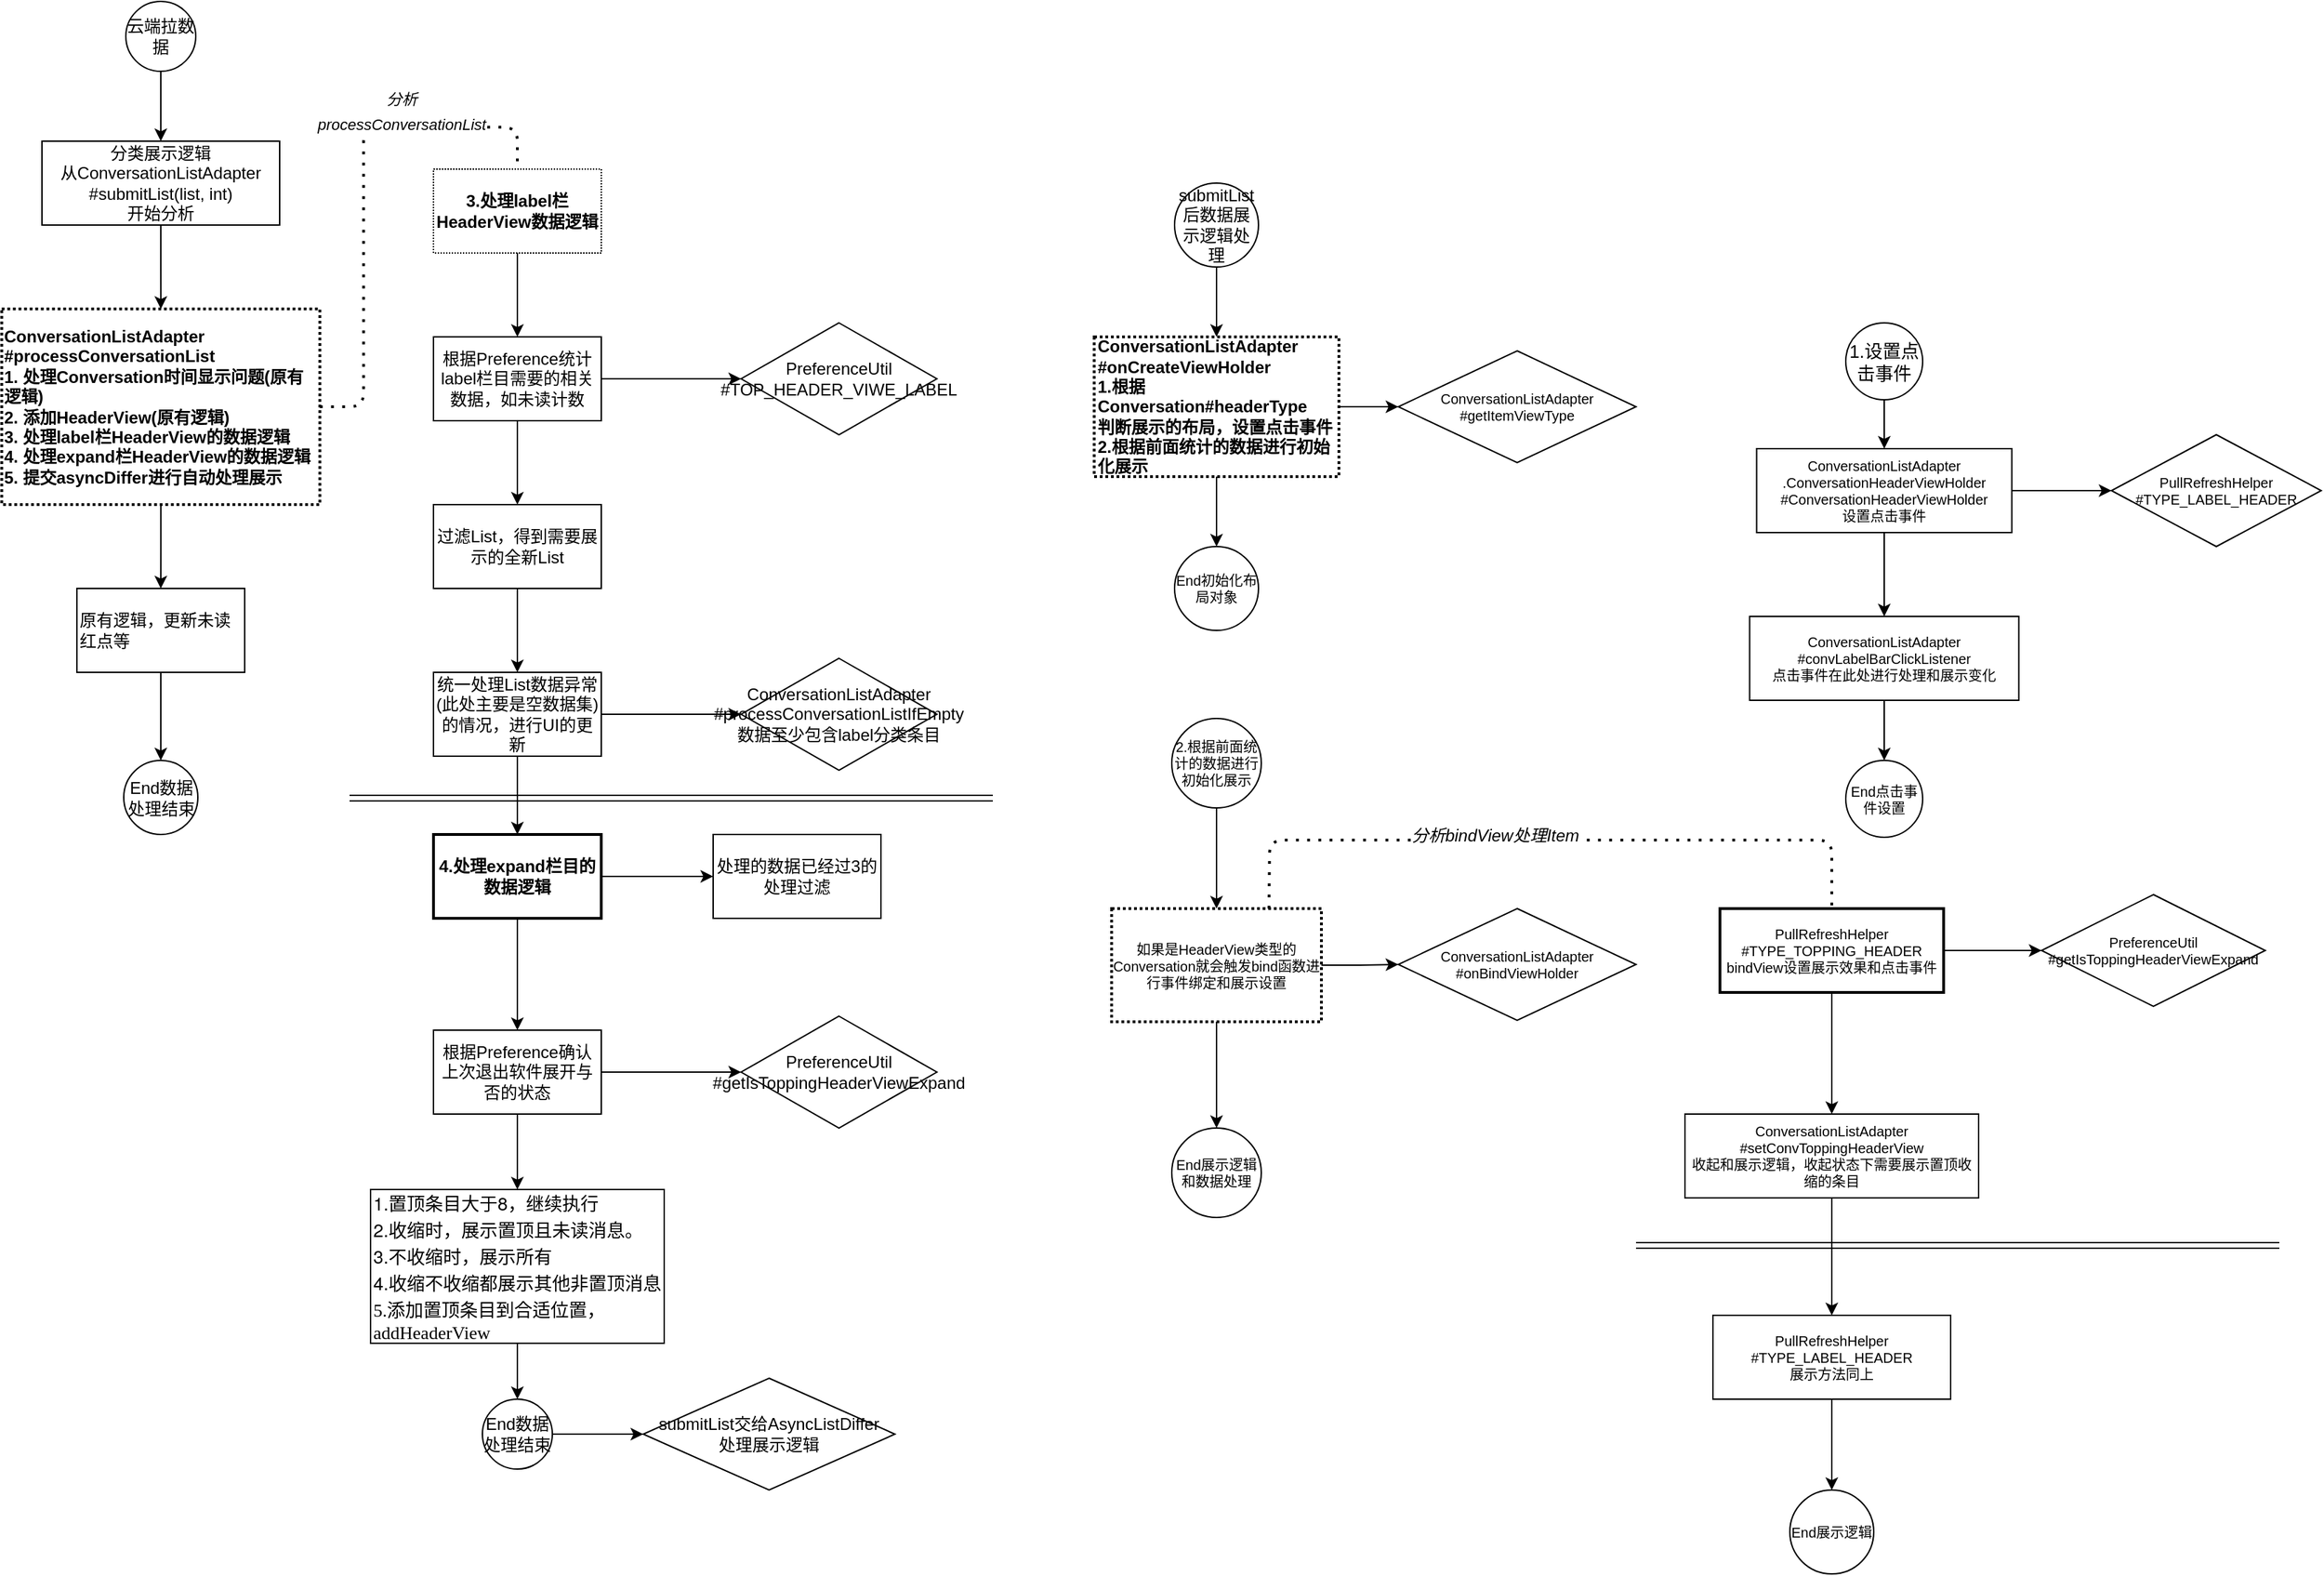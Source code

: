 <mxfile version="15.2.7" type="github">
  <diagram id="IGBvNR7luoZwhaY0mTcs" name="Page-1">
    <mxGraphModel dx="788" dy="512" grid="1" gridSize="10" guides="1" tooltips="1" connect="1" arrows="1" fold="1" page="1" pageScale="1" pageWidth="827" pageHeight="1169" math="0" shadow="0">
      <root>
        <mxCell id="0" />
        <mxCell id="1" parent="0" />
        <mxCell id="b08lvIi8KX81niR8Pxyj-5" value="" style="edgeStyle=orthogonalEdgeStyle;rounded=0;orthogonalLoop=1;jettySize=auto;html=1;" edge="1" parent="1" source="b08lvIi8KX81niR8Pxyj-1" target="b08lvIi8KX81niR8Pxyj-4">
          <mxGeometry relative="1" as="geometry" />
        </mxCell>
        <mxCell id="b08lvIi8KX81niR8Pxyj-1" value="分类展示逻辑&lt;br&gt;从ConversationListAdapter&lt;br&gt;#submitList(list, int)&lt;br&gt;开始分析" style="rounded=0;whiteSpace=wrap;html=1;" vertex="1" parent="1">
          <mxGeometry x="120" y="140" width="170" height="60" as="geometry" />
        </mxCell>
        <mxCell id="b08lvIi8KX81niR8Pxyj-3" style="edgeStyle=orthogonalEdgeStyle;rounded=0;orthogonalLoop=1;jettySize=auto;html=1;exitX=0.5;exitY=1;exitDx=0;exitDy=0;entryX=0.5;entryY=0;entryDx=0;entryDy=0;" edge="1" parent="1" source="b08lvIi8KX81niR8Pxyj-2" target="b08lvIi8KX81niR8Pxyj-1">
          <mxGeometry relative="1" as="geometry" />
        </mxCell>
        <mxCell id="b08lvIi8KX81niR8Pxyj-2" value="云端拉数据" style="ellipse;whiteSpace=wrap;html=1;aspect=fixed;" vertex="1" parent="1">
          <mxGeometry x="180" y="40" width="50" height="50" as="geometry" />
        </mxCell>
        <mxCell id="b08lvIi8KX81niR8Pxyj-7" value="" style="edgeStyle=orthogonalEdgeStyle;rounded=0;orthogonalLoop=1;jettySize=auto;html=1;" edge="1" parent="1" source="b08lvIi8KX81niR8Pxyj-4" target="b08lvIi8KX81niR8Pxyj-6">
          <mxGeometry relative="1" as="geometry" />
        </mxCell>
        <mxCell id="b08lvIi8KX81niR8Pxyj-4" value="&lt;div&gt;ConversationListAdapter&lt;/div&gt;&lt;div&gt;#processConversationList&lt;br&gt;&lt;/div&gt;&lt;div&gt;1. 处理Conversation时间显示问题(原有逻辑)&lt;/div&gt;&lt;div&gt;2. 添加HeaderView(原有逻辑)&lt;/div&gt;&lt;div&gt;3. 处理label栏HeaderView的数据逻辑&lt;/div&gt;&lt;div&gt;4. 处理expand栏HeaderView的数据逻辑&lt;/div&gt;&lt;div&gt;5. 提交asyncDiffer进行自动处理展示&lt;/div&gt;" style="whiteSpace=wrap;html=1;rounded=0;align=left;strokeWidth=2;dashed=1;dashPattern=1 1;fontStyle=1" vertex="1" parent="1">
          <mxGeometry x="91.25" y="260" width="227.5" height="140" as="geometry" />
        </mxCell>
        <mxCell id="b08lvIi8KX81niR8Pxyj-9" style="edgeStyle=orthogonalEdgeStyle;rounded=0;orthogonalLoop=1;jettySize=auto;html=1;exitX=0.5;exitY=1;exitDx=0;exitDy=0;entryX=0.5;entryY=0;entryDx=0;entryDy=0;" edge="1" parent="1" source="b08lvIi8KX81niR8Pxyj-6" target="b08lvIi8KX81niR8Pxyj-8">
          <mxGeometry relative="1" as="geometry" />
        </mxCell>
        <mxCell id="b08lvIi8KX81niR8Pxyj-6" value="原有逻辑，更新未读红点等" style="whiteSpace=wrap;html=1;rounded=0;align=left;" vertex="1" parent="1">
          <mxGeometry x="145" y="460" width="120" height="60" as="geometry" />
        </mxCell>
        <mxCell id="b08lvIi8KX81niR8Pxyj-8" value="End数据处理结束" style="ellipse;whiteSpace=wrap;html=1;aspect=fixed;align=center;" vertex="1" parent="1">
          <mxGeometry x="178.5" y="583" width="53" height="53" as="geometry" />
        </mxCell>
        <mxCell id="b08lvIi8KX81niR8Pxyj-12" value="" style="edgeStyle=orthogonalEdgeStyle;rounded=0;orthogonalLoop=1;jettySize=auto;html=1;" edge="1" parent="1" source="b08lvIi8KX81niR8Pxyj-10" target="b08lvIi8KX81niR8Pxyj-11">
          <mxGeometry relative="1" as="geometry" />
        </mxCell>
        <mxCell id="b08lvIi8KX81niR8Pxyj-10" value="3.处理label栏HeaderView数据逻辑" style="whiteSpace=wrap;html=1;align=center;dashed=1;dashPattern=1 1;fontStyle=1" vertex="1" parent="1">
          <mxGeometry x="400" y="160" width="120" height="60" as="geometry" />
        </mxCell>
        <mxCell id="b08lvIi8KX81niR8Pxyj-14" value="" style="edgeStyle=orthogonalEdgeStyle;rounded=0;orthogonalLoop=1;jettySize=auto;html=1;" edge="1" parent="1" source="b08lvIi8KX81niR8Pxyj-11" target="b08lvIi8KX81niR8Pxyj-13">
          <mxGeometry relative="1" as="geometry" />
        </mxCell>
        <mxCell id="b08lvIi8KX81niR8Pxyj-16" value="" style="edgeStyle=orthogonalEdgeStyle;rounded=0;orthogonalLoop=1;jettySize=auto;html=1;" edge="1" parent="1" source="b08lvIi8KX81niR8Pxyj-11" target="b08lvIi8KX81niR8Pxyj-15">
          <mxGeometry relative="1" as="geometry" />
        </mxCell>
        <mxCell id="b08lvIi8KX81niR8Pxyj-11" value="根据Preference统计label栏目需要的相关数据，如未读计数" style="whiteSpace=wrap;html=1;" vertex="1" parent="1">
          <mxGeometry x="400" y="280" width="120" height="60" as="geometry" />
        </mxCell>
        <mxCell id="b08lvIi8KX81niR8Pxyj-13" value="PreferenceUtil&lt;br&gt;#TOP_HEADER_VIWE_LABEL" style="rhombus;whiteSpace=wrap;html=1;" vertex="1" parent="1">
          <mxGeometry x="620" y="270" width="140" height="80" as="geometry" />
        </mxCell>
        <mxCell id="b08lvIi8KX81niR8Pxyj-18" value="" style="edgeStyle=orthogonalEdgeStyle;rounded=0;orthogonalLoop=1;jettySize=auto;html=1;" edge="1" parent="1" source="b08lvIi8KX81niR8Pxyj-15" target="b08lvIi8KX81niR8Pxyj-17">
          <mxGeometry relative="1" as="geometry" />
        </mxCell>
        <mxCell id="b08lvIi8KX81niR8Pxyj-15" value="过滤List，得到需要展示的全新List" style="whiteSpace=wrap;html=1;" vertex="1" parent="1">
          <mxGeometry x="400" y="400" width="120" height="60" as="geometry" />
        </mxCell>
        <mxCell id="b08lvIi8KX81niR8Pxyj-20" value="" style="edgeStyle=orthogonalEdgeStyle;rounded=0;orthogonalLoop=1;jettySize=auto;html=1;" edge="1" parent="1" source="b08lvIi8KX81niR8Pxyj-17" target="b08lvIi8KX81niR8Pxyj-19">
          <mxGeometry relative="1" as="geometry" />
        </mxCell>
        <mxCell id="b08lvIi8KX81niR8Pxyj-36" style="edgeStyle=orthogonalEdgeStyle;rounded=0;orthogonalLoop=1;jettySize=auto;html=1;exitX=0.5;exitY=1;exitDx=0;exitDy=0;entryX=0.5;entryY=0;entryDx=0;entryDy=0;labelBackgroundColor=#000000;strokeWidth=1;" edge="1" parent="1" source="b08lvIi8KX81niR8Pxyj-17" target="b08lvIi8KX81niR8Pxyj-21">
          <mxGeometry relative="1" as="geometry" />
        </mxCell>
        <mxCell id="b08lvIi8KX81niR8Pxyj-17" value="统一处理List数据异常(此处主要是空数据集)的情况，进行UI的更新" style="whiteSpace=wrap;html=1;" vertex="1" parent="1">
          <mxGeometry x="400" y="520" width="120" height="60" as="geometry" />
        </mxCell>
        <mxCell id="b08lvIi8KX81niR8Pxyj-19" value="ConversationListAdapter&lt;br&gt;#processConversationListIfEmpty&lt;br&gt;数据至少包含label分类条目" style="rhombus;whiteSpace=wrap;html=1;" vertex="1" parent="1">
          <mxGeometry x="620" y="510" width="140" height="80" as="geometry" />
        </mxCell>
        <mxCell id="b08lvIi8KX81niR8Pxyj-23" value="" style="edgeStyle=orthogonalEdgeStyle;rounded=0;orthogonalLoop=1;jettySize=auto;html=1;" edge="1" parent="1" source="b08lvIi8KX81niR8Pxyj-21" target="b08lvIi8KX81niR8Pxyj-22">
          <mxGeometry relative="1" as="geometry" />
        </mxCell>
        <mxCell id="b08lvIi8KX81niR8Pxyj-25" value="" style="edgeStyle=orthogonalEdgeStyle;rounded=0;orthogonalLoop=1;jettySize=auto;html=1;" edge="1" parent="1" source="b08lvIi8KX81niR8Pxyj-21" target="b08lvIi8KX81niR8Pxyj-24">
          <mxGeometry relative="1" as="geometry" />
        </mxCell>
        <mxCell id="b08lvIi8KX81niR8Pxyj-21" value="4.处理expand栏目的数据逻辑" style="whiteSpace=wrap;html=1;strokeWidth=2;align=center;fontStyle=1" vertex="1" parent="1">
          <mxGeometry x="400" y="636" width="120" height="60" as="geometry" />
        </mxCell>
        <mxCell id="b08lvIi8KX81niR8Pxyj-27" value="" style="edgeStyle=orthogonalEdgeStyle;rounded=0;orthogonalLoop=1;jettySize=auto;html=1;" edge="1" parent="1" source="b08lvIi8KX81niR8Pxyj-22" target="b08lvIi8KX81niR8Pxyj-26">
          <mxGeometry relative="1" as="geometry" />
        </mxCell>
        <mxCell id="b08lvIi8KX81niR8Pxyj-29" value="" style="edgeStyle=orthogonalEdgeStyle;rounded=0;orthogonalLoop=1;jettySize=auto;html=1;" edge="1" parent="1" source="b08lvIi8KX81niR8Pxyj-22" target="b08lvIi8KX81niR8Pxyj-28">
          <mxGeometry relative="1" as="geometry" />
        </mxCell>
        <mxCell id="b08lvIi8KX81niR8Pxyj-22" value="&lt;span&gt;根据Preference确认上次退出软件展开与否的状态&lt;/span&gt;" style="whiteSpace=wrap;html=1;fontStyle=0;strokeWidth=1;" vertex="1" parent="1">
          <mxGeometry x="400" y="776" width="120" height="60" as="geometry" />
        </mxCell>
        <mxCell id="b08lvIi8KX81niR8Pxyj-24" value="处理的数据已经过3的处理过滤" style="whiteSpace=wrap;html=1;fontStyle=0;strokeWidth=1;" vertex="1" parent="1">
          <mxGeometry x="600" y="636" width="120" height="60" as="geometry" />
        </mxCell>
        <mxCell id="b08lvIi8KX81niR8Pxyj-26" value="PreferenceUtil&lt;br&gt;#getIsToppingHeaderViewExpand" style="rhombus;whiteSpace=wrap;html=1;fontStyle=0;strokeWidth=1;" vertex="1" parent="1">
          <mxGeometry x="620" y="766" width="140" height="80" as="geometry" />
        </mxCell>
        <mxCell id="b08lvIi8KX81niR8Pxyj-32" style="edgeStyle=orthogonalEdgeStyle;rounded=0;orthogonalLoop=1;jettySize=auto;html=1;exitX=0.5;exitY=1;exitDx=0;exitDy=0;entryX=0.5;entryY=0;entryDx=0;entryDy=0;labelBackgroundColor=#000000;strokeWidth=1;" edge="1" parent="1" source="b08lvIi8KX81niR8Pxyj-28" target="b08lvIi8KX81niR8Pxyj-31">
          <mxGeometry relative="1" as="geometry" />
        </mxCell>
        <mxCell id="b08lvIi8KX81niR8Pxyj-28" value="&lt;p class=&quot;p1&quot; style=&quot;margin: 0px ; font-stretch: normal ; font-size: 13px ; line-height: normal ; font-family: &amp;#34;helvetica neue&amp;#34;&quot;&gt;1.置顶条目大于8，继续执行&lt;/p&gt;&lt;p class=&quot;p1&quot; style=&quot;margin: 0px ; font-stretch: normal ; font-size: 13px ; line-height: normal ; font-family: &amp;#34;helvetica neue&amp;#34;&quot;&gt;2.收缩时，展示置顶且未读消息。&lt;/p&gt;&lt;p class=&quot;p1&quot; style=&quot;margin: 0px ; font-stretch: normal ; font-size: 13px ; line-height: normal ; font-family: &amp;#34;helvetica neue&amp;#34;&quot;&gt;3.不收缩时，展示所有&lt;/p&gt;&lt;p class=&quot;p2&quot; style=&quot;margin: 0px ; font-stretch: normal ; font-size: 13px ; line-height: normal ; font-family: &amp;#34;pingfang sc&amp;#34;&quot;&gt;&lt;span class=&quot;s1&quot; style=&quot;font-stretch: normal ; line-height: normal ; font-family: &amp;#34;helvetica neue&amp;#34;&quot;&gt;4.&lt;/span&gt;收缩不收缩都展示其他非置顶消息&lt;/p&gt;&lt;p class=&quot;p2&quot; style=&quot;margin: 0px ; font-stretch: normal ; font-size: 13px ; line-height: normal ; font-family: &amp;#34;pingfang sc&amp;#34;&quot;&gt;5.添加置顶条目到合适位置，addHeaderView&lt;/p&gt;" style="whiteSpace=wrap;html=1;fontStyle=0;strokeWidth=1;align=left;" vertex="1" parent="1">
          <mxGeometry x="355" y="890" width="210" height="110" as="geometry" />
        </mxCell>
        <mxCell id="b08lvIi8KX81niR8Pxyj-30" value="" style="shape=link;html=1;labelBackgroundColor=#000000;strokeWidth=1;" edge="1" parent="1">
          <mxGeometry width="100" relative="1" as="geometry">
            <mxPoint x="340" y="610" as="sourcePoint" />
            <mxPoint x="800" y="610" as="targetPoint" />
          </mxGeometry>
        </mxCell>
        <mxCell id="b08lvIi8KX81niR8Pxyj-35" value="" style="edgeStyle=orthogonalEdgeStyle;rounded=0;orthogonalLoop=1;jettySize=auto;html=1;labelBackgroundColor=#000000;strokeWidth=1;" edge="1" parent="1" source="b08lvIi8KX81niR8Pxyj-31" target="b08lvIi8KX81niR8Pxyj-34">
          <mxGeometry relative="1" as="geometry" />
        </mxCell>
        <mxCell id="b08lvIi8KX81niR8Pxyj-31" value="End数据处理结束" style="ellipse;whiteSpace=wrap;html=1;aspect=fixed;strokeWidth=1;align=center;" vertex="1" parent="1">
          <mxGeometry x="435" y="1040" width="50" height="50" as="geometry" />
        </mxCell>
        <mxCell id="b08lvIi8KX81niR8Pxyj-46" value="" style="edgeStyle=orthogonalEdgeStyle;rounded=0;orthogonalLoop=1;jettySize=auto;html=1;labelBackgroundColor=#000000;fontSize=12;strokeWidth=1;" edge="1" parent="1" source="b08lvIi8KX81niR8Pxyj-33" target="b08lvIi8KX81niR8Pxyj-45">
          <mxGeometry relative="1" as="geometry" />
        </mxCell>
        <mxCell id="b08lvIi8KX81niR8Pxyj-48" style="edgeStyle=orthogonalEdgeStyle;rounded=0;orthogonalLoop=1;jettySize=auto;html=1;exitX=0.5;exitY=1;exitDx=0;exitDy=0;entryX=0.5;entryY=0;entryDx=0;entryDy=0;labelBackgroundColor=#000000;fontSize=12;strokeWidth=1;" edge="1" parent="1" source="b08lvIi8KX81niR8Pxyj-33" target="b08lvIi8KX81niR8Pxyj-47">
          <mxGeometry relative="1" as="geometry" />
        </mxCell>
        <mxCell id="b08lvIi8KX81niR8Pxyj-33" value="&lt;span style=&quot;text-align: center&quot;&gt;ConversationListAdapter&lt;/span&gt;&lt;br style=&quot;text-align: center&quot;&gt;&lt;span style=&quot;text-align: center&quot;&gt;#onCreateViewHolder&lt;/span&gt;&lt;br&gt;1.根据Conversation#headerType&lt;br&gt;判断展示的布局，设置点击事件&lt;br&gt;2.根据前面统计的数据进行初始化展示" style="rounded=0;whiteSpace=wrap;html=1;strokeWidth=2;align=left;dashed=1;dashPattern=1 1;fontStyle=1" vertex="1" parent="1">
          <mxGeometry x="872.5" y="280" width="175" height="100" as="geometry" />
        </mxCell>
        <mxCell id="b08lvIi8KX81niR8Pxyj-34" value="submitList交给AsyncListDiffer&lt;br&gt;处理展示逻辑" style="rhombus;whiteSpace=wrap;html=1;strokeWidth=1;" vertex="1" parent="1">
          <mxGeometry x="550" y="1025" width="180" height="80" as="geometry" />
        </mxCell>
        <mxCell id="b08lvIi8KX81niR8Pxyj-39" value="" style="endArrow=none;dashed=1;html=1;dashPattern=1 3;strokeWidth=2;labelBackgroundColor=#000000;exitX=1;exitY=0.5;exitDx=0;exitDy=0;entryX=0.5;entryY=0;entryDx=0;entryDy=0;" edge="1" parent="1" source="b08lvIi8KX81niR8Pxyj-4" target="b08lvIi8KX81niR8Pxyj-10">
          <mxGeometry width="50" height="50" relative="1" as="geometry">
            <mxPoint x="330" y="220" as="sourcePoint" />
            <mxPoint x="380" y="170" as="targetPoint" />
            <Array as="points">
              <mxPoint x="350" y="330" />
              <mxPoint x="350" y="130" />
              <mxPoint x="460" y="130" />
            </Array>
          </mxGeometry>
        </mxCell>
        <mxCell id="b08lvIi8KX81niR8Pxyj-40" value="&lt;font style=&quot;font-size: 11px&quot;&gt;分析&lt;br style=&quot;font-size: 11px&quot;&gt;processConversationList&lt;/font&gt;" style="edgeLabel;html=1;align=center;verticalAlign=bottom;resizable=0;points=[];fontSize=15;fontStyle=2;horizontal=1;" vertex="1" connectable="0" parent="b08lvIi8KX81niR8Pxyj-39">
          <mxGeometry x="0.265" y="3" relative="1" as="geometry">
            <mxPoint x="23" y="10" as="offset" />
          </mxGeometry>
        </mxCell>
        <mxCell id="b08lvIi8KX81niR8Pxyj-44" style="edgeStyle=orthogonalEdgeStyle;rounded=0;orthogonalLoop=1;jettySize=auto;html=1;exitX=0.5;exitY=1;exitDx=0;exitDy=0;entryX=0.5;entryY=0;entryDx=0;entryDy=0;labelBackgroundColor=#000000;fontSize=12;strokeWidth=1;" edge="1" parent="1" source="b08lvIi8KX81niR8Pxyj-43" target="b08lvIi8KX81niR8Pxyj-33">
          <mxGeometry relative="1" as="geometry" />
        </mxCell>
        <mxCell id="b08lvIi8KX81niR8Pxyj-43" value="submitList后数据展示逻辑处理" style="ellipse;whiteSpace=wrap;html=1;aspect=fixed;fontSize=12;strokeWidth=1;align=center;verticalAlign=middle;" vertex="1" parent="1">
          <mxGeometry x="930" y="170" width="60" height="60" as="geometry" />
        </mxCell>
        <mxCell id="b08lvIi8KX81niR8Pxyj-45" value="ConversationListAdapter&lt;br style=&quot;font-size: 10px;&quot;&gt;#getItemViewType" style="rhombus;whiteSpace=wrap;html=1;rounded=0;strokeWidth=1;fontSize=10;" vertex="1" parent="1">
          <mxGeometry x="1090" y="290" width="170" height="80" as="geometry" />
        </mxCell>
        <mxCell id="b08lvIi8KX81niR8Pxyj-47" value="End初始化布局对象" style="ellipse;whiteSpace=wrap;html=1;aspect=fixed;fontSize=10;strokeWidth=1;align=center;verticalAlign=middle;" vertex="1" parent="1">
          <mxGeometry x="930" y="430" width="60" height="60" as="geometry" />
        </mxCell>
        <mxCell id="b08lvIi8KX81niR8Pxyj-54" value="" style="edgeStyle=orthogonalEdgeStyle;rounded=0;orthogonalLoop=1;jettySize=auto;html=1;labelBackgroundColor=#000000;fontSize=10;strokeWidth=1;" edge="1" parent="1" source="b08lvIi8KX81niR8Pxyj-52" target="b08lvIi8KX81niR8Pxyj-53">
          <mxGeometry relative="1" as="geometry" />
        </mxCell>
        <mxCell id="b08lvIi8KX81niR8Pxyj-52" value="2.根据前面统计的数据进行初始化展示" style="ellipse;whiteSpace=wrap;html=1;aspect=fixed;fontSize=10;strokeWidth=1;align=center;verticalAlign=middle;" vertex="1" parent="1">
          <mxGeometry x="928" y="553" width="64" height="64" as="geometry" />
        </mxCell>
        <mxCell id="b08lvIi8KX81niR8Pxyj-56" value="" style="edgeStyle=orthogonalEdgeStyle;rounded=0;orthogonalLoop=1;jettySize=auto;html=1;labelBackgroundColor=#000000;fontSize=10;strokeWidth=1;" edge="1" parent="1" source="b08lvIi8KX81niR8Pxyj-53" target="b08lvIi8KX81niR8Pxyj-55">
          <mxGeometry relative="1" as="geometry" />
        </mxCell>
        <mxCell id="b08lvIi8KX81niR8Pxyj-58" style="edgeStyle=orthogonalEdgeStyle;rounded=0;orthogonalLoop=1;jettySize=auto;html=1;exitX=0.5;exitY=1;exitDx=0;exitDy=0;entryX=0.5;entryY=0;entryDx=0;entryDy=0;labelBackgroundColor=#000000;fontSize=10;strokeWidth=1;" edge="1" parent="1" source="b08lvIi8KX81niR8Pxyj-53" target="b08lvIi8KX81niR8Pxyj-57">
          <mxGeometry relative="1" as="geometry" />
        </mxCell>
        <mxCell id="b08lvIi8KX81niR8Pxyj-53" value="如果是HeaderView类型的Conversation就会触发bind函数进行事件绑定和展示设置" style="whiteSpace=wrap;html=1;strokeWidth=2;dashed=1;dashPattern=1 1;fontSize=10;" vertex="1" parent="1">
          <mxGeometry x="885" y="689" width="150" height="81" as="geometry" />
        </mxCell>
        <mxCell id="b08lvIi8KX81niR8Pxyj-55" value="ConversationListAdapter&lt;br style=&quot;font-size: 10px;&quot;&gt;#onBindViewHolder" style="rhombus;whiteSpace=wrap;html=1;strokeWidth=1;fontSize=10;" vertex="1" parent="1">
          <mxGeometry x="1090" y="689" width="170" height="80" as="geometry" />
        </mxCell>
        <mxCell id="b08lvIi8KX81niR8Pxyj-57" value="End展示逻辑和数据处理" style="ellipse;whiteSpace=wrap;html=1;aspect=fixed;fontSize=10;strokeWidth=1;align=center;verticalAlign=middle;" vertex="1" parent="1">
          <mxGeometry x="928" y="846" width="64" height="64" as="geometry" />
        </mxCell>
        <mxCell id="b08lvIi8KX81niR8Pxyj-61" value="" style="edgeStyle=orthogonalEdgeStyle;rounded=0;orthogonalLoop=1;jettySize=auto;html=1;labelBackgroundColor=#000000;fontSize=10;strokeWidth=1;" edge="1" parent="1" source="b08lvIi8KX81niR8Pxyj-59" target="b08lvIi8KX81niR8Pxyj-60">
          <mxGeometry relative="1" as="geometry" />
        </mxCell>
        <mxCell id="b08lvIi8KX81niR8Pxyj-63" value="" style="edgeStyle=orthogonalEdgeStyle;rounded=0;orthogonalLoop=1;jettySize=auto;html=1;labelBackgroundColor=#000000;fontSize=10;strokeWidth=1;" edge="1" parent="1" source="b08lvIi8KX81niR8Pxyj-59" target="b08lvIi8KX81niR8Pxyj-62">
          <mxGeometry relative="1" as="geometry" />
        </mxCell>
        <mxCell id="b08lvIi8KX81niR8Pxyj-59" value="&lt;font style=&quot;font-size: 10px&quot;&gt;PullRefreshHelper&lt;br style=&quot;font-size: 10px&quot;&gt;#TYPE_TOPPING_HEADER&lt;br style=&quot;font-size: 10px&quot;&gt;bindView设置展示效果和点击事件&lt;/font&gt;" style="whiteSpace=wrap;html=1;fontSize=10;strokeWidth=2;align=center;verticalAlign=middle;" vertex="1" parent="1">
          <mxGeometry x="1320" y="689" width="160" height="60" as="geometry" />
        </mxCell>
        <mxCell id="b08lvIi8KX81niR8Pxyj-60" value="PreferenceUtil&lt;br style=&quot;font-size: 10px;&quot;&gt;#getIsToppingHeaderViewExpand" style="rhombus;whiteSpace=wrap;html=1;strokeWidth=1;fontSize=10;" vertex="1" parent="1">
          <mxGeometry x="1550" y="679" width="160" height="80" as="geometry" />
        </mxCell>
        <mxCell id="b08lvIi8KX81niR8Pxyj-67" value="" style="edgeStyle=orthogonalEdgeStyle;rounded=0;orthogonalLoop=1;jettySize=auto;html=1;labelBackgroundColor=#000000;fontSize=10;strokeWidth=1;" edge="1" parent="1" source="b08lvIi8KX81niR8Pxyj-62" target="b08lvIi8KX81niR8Pxyj-66">
          <mxGeometry relative="1" as="geometry" />
        </mxCell>
        <mxCell id="b08lvIi8KX81niR8Pxyj-62" value="ConversationListAdapter&lt;br style=&quot;font-size: 10px;&quot;&gt;#setConvToppingHeaderView&lt;br style=&quot;font-size: 10px;&quot;&gt;收起和展示逻辑，收起状态下需要展示置顶收缩的条目" style="whiteSpace=wrap;html=1;strokeWidth=1;fontSize=10;" vertex="1" parent="1">
          <mxGeometry x="1295" y="836" width="210" height="60" as="geometry" />
        </mxCell>
        <mxCell id="b08lvIi8KX81niR8Pxyj-64" value="" style="shape=link;html=1;labelBackgroundColor=#000000;strokeWidth=1;" edge="1" parent="1">
          <mxGeometry width="100" relative="1" as="geometry">
            <mxPoint x="1260" y="930" as="sourcePoint" />
            <mxPoint x="1720" y="930" as="targetPoint" />
          </mxGeometry>
        </mxCell>
        <mxCell id="b08lvIi8KX81niR8Pxyj-69" style="edgeStyle=orthogonalEdgeStyle;rounded=0;orthogonalLoop=1;jettySize=auto;html=1;exitX=0.5;exitY=1;exitDx=0;exitDy=0;entryX=0.5;entryY=0;entryDx=0;entryDy=0;labelBackgroundColor=#000000;fontSize=10;strokeWidth=1;" edge="1" parent="1" source="b08lvIi8KX81niR8Pxyj-66" target="b08lvIi8KX81niR8Pxyj-68">
          <mxGeometry relative="1" as="geometry" />
        </mxCell>
        <mxCell id="b08lvIi8KX81niR8Pxyj-66" value="PullRefreshHelper&lt;br style=&quot;font-size: 10px;&quot;&gt;#TYPE_LABEL_HEADER&lt;br style=&quot;font-size: 10px;&quot;&gt;展示方法同上" style="whiteSpace=wrap;html=1;strokeWidth=1;fontSize=10;" vertex="1" parent="1">
          <mxGeometry x="1315" y="980" width="170" height="60" as="geometry" />
        </mxCell>
        <mxCell id="b08lvIi8KX81niR8Pxyj-68" value="End展示逻辑" style="ellipse;whiteSpace=wrap;html=1;aspect=fixed;fontSize=10;strokeWidth=1;align=center;verticalAlign=middle;" vertex="1" parent="1">
          <mxGeometry x="1370" y="1105" width="60" height="60" as="geometry" />
        </mxCell>
        <mxCell id="b08lvIi8KX81niR8Pxyj-70" value="" style="endArrow=none;dashed=1;html=1;dashPattern=1 3;strokeWidth=2;labelBackgroundColor=#000000;fontSize=10;exitX=0.75;exitY=0;exitDx=0;exitDy=0;entryX=0.5;entryY=0;entryDx=0;entryDy=0;" edge="1" parent="1" source="b08lvIi8KX81niR8Pxyj-53" target="b08lvIi8KX81niR8Pxyj-59">
          <mxGeometry width="50" height="50" relative="1" as="geometry">
            <mxPoint x="1190" y="660" as="sourcePoint" />
            <mxPoint x="1240" y="610" as="targetPoint" />
            <Array as="points">
              <mxPoint x="998" y="640" />
              <mxPoint x="1400" y="640" />
            </Array>
          </mxGeometry>
        </mxCell>
        <mxCell id="b08lvIi8KX81niR8Pxyj-71" value="分析bindView处理Item" style="edgeLabel;html=1;align=center;verticalAlign=middle;resizable=0;points=[];fontSize=12;fontStyle=2" vertex="1" connectable="0" parent="b08lvIi8KX81niR8Pxyj-70">
          <mxGeometry x="-0.16" y="3" relative="1" as="geometry">
            <mxPoint as="offset" />
          </mxGeometry>
        </mxCell>
        <mxCell id="b08lvIi8KX81niR8Pxyj-74" value="" style="edgeStyle=orthogonalEdgeStyle;rounded=0;orthogonalLoop=1;jettySize=auto;html=1;labelBackgroundColor=#000000;fontSize=13;strokeWidth=1;" edge="1" parent="1" source="b08lvIi8KX81niR8Pxyj-72" target="b08lvIi8KX81niR8Pxyj-73">
          <mxGeometry relative="1" as="geometry" />
        </mxCell>
        <mxCell id="b08lvIi8KX81niR8Pxyj-72" value="1.设置点击事件" style="ellipse;whiteSpace=wrap;html=1;aspect=fixed;fontSize=13;strokeWidth=1;align=center;verticalAlign=middle;" vertex="1" parent="1">
          <mxGeometry x="1410" y="270" width="55" height="55" as="geometry" />
        </mxCell>
        <mxCell id="b08lvIi8KX81niR8Pxyj-76" value="" style="edgeStyle=orthogonalEdgeStyle;rounded=0;orthogonalLoop=1;jettySize=auto;html=1;labelBackgroundColor=#000000;fontSize=10;strokeWidth=1;" edge="1" parent="1" source="b08lvIi8KX81niR8Pxyj-73" target="b08lvIi8KX81niR8Pxyj-75">
          <mxGeometry relative="1" as="geometry" />
        </mxCell>
        <mxCell id="b08lvIi8KX81niR8Pxyj-78" value="" style="edgeStyle=orthogonalEdgeStyle;rounded=0;orthogonalLoop=1;jettySize=auto;html=1;labelBackgroundColor=#000000;fontSize=10;strokeWidth=1;" edge="1" parent="1" source="b08lvIi8KX81niR8Pxyj-73" target="b08lvIi8KX81niR8Pxyj-77">
          <mxGeometry relative="1" as="geometry" />
        </mxCell>
        <mxCell id="b08lvIi8KX81niR8Pxyj-73" value="ConversationListAdapter&lt;br style=&quot;font-size: 10px&quot;&gt;.ConversationHeaderViewHolder&lt;br style=&quot;font-size: 10px&quot;&gt;#ConversationHeaderViewHolder&lt;br&gt;设置点击事件" style="whiteSpace=wrap;html=1;fontSize=10;strokeWidth=1;" vertex="1" parent="1">
          <mxGeometry x="1346.25" y="360" width="182.5" height="60" as="geometry" />
        </mxCell>
        <mxCell id="b08lvIi8KX81niR8Pxyj-75" value="&lt;span style=&quot;font-size: 10px&quot;&gt;PullRefreshHelper&lt;br&gt;#TYPE_LABEL_HEADER&lt;/span&gt;" style="rhombus;whiteSpace=wrap;html=1;fontSize=10;strokeWidth=1;" vertex="1" parent="1">
          <mxGeometry x="1600" y="350" width="150" height="80" as="geometry" />
        </mxCell>
        <mxCell id="b08lvIi8KX81niR8Pxyj-80" style="edgeStyle=orthogonalEdgeStyle;rounded=0;orthogonalLoop=1;jettySize=auto;html=1;exitX=0.5;exitY=1;exitDx=0;exitDy=0;entryX=0.5;entryY=0;entryDx=0;entryDy=0;labelBackgroundColor=#000000;fontSize=10;strokeWidth=1;" edge="1" parent="1" source="b08lvIi8KX81niR8Pxyj-77" target="b08lvIi8KX81niR8Pxyj-79">
          <mxGeometry relative="1" as="geometry" />
        </mxCell>
        <mxCell id="b08lvIi8KX81niR8Pxyj-77" value="&lt;span style=&quot;font-size: 10px&quot;&gt;ConversationListAdapter&lt;br&gt;#convLabelBarClickListener&lt;br&gt;点击事件在此处进行处理和展示变化&lt;br&gt;&lt;/span&gt;" style="whiteSpace=wrap;html=1;fontSize=10;strokeWidth=1;" vertex="1" parent="1">
          <mxGeometry x="1341.25" y="480" width="192.5" height="60" as="geometry" />
        </mxCell>
        <mxCell id="b08lvIi8KX81niR8Pxyj-79" value="End点击事件设置" style="ellipse;whiteSpace=wrap;html=1;aspect=fixed;fontSize=10;strokeWidth=1;align=center;verticalAlign=middle;" vertex="1" parent="1">
          <mxGeometry x="1410" y="583" width="55" height="55" as="geometry" />
        </mxCell>
      </root>
    </mxGraphModel>
  </diagram>
</mxfile>

